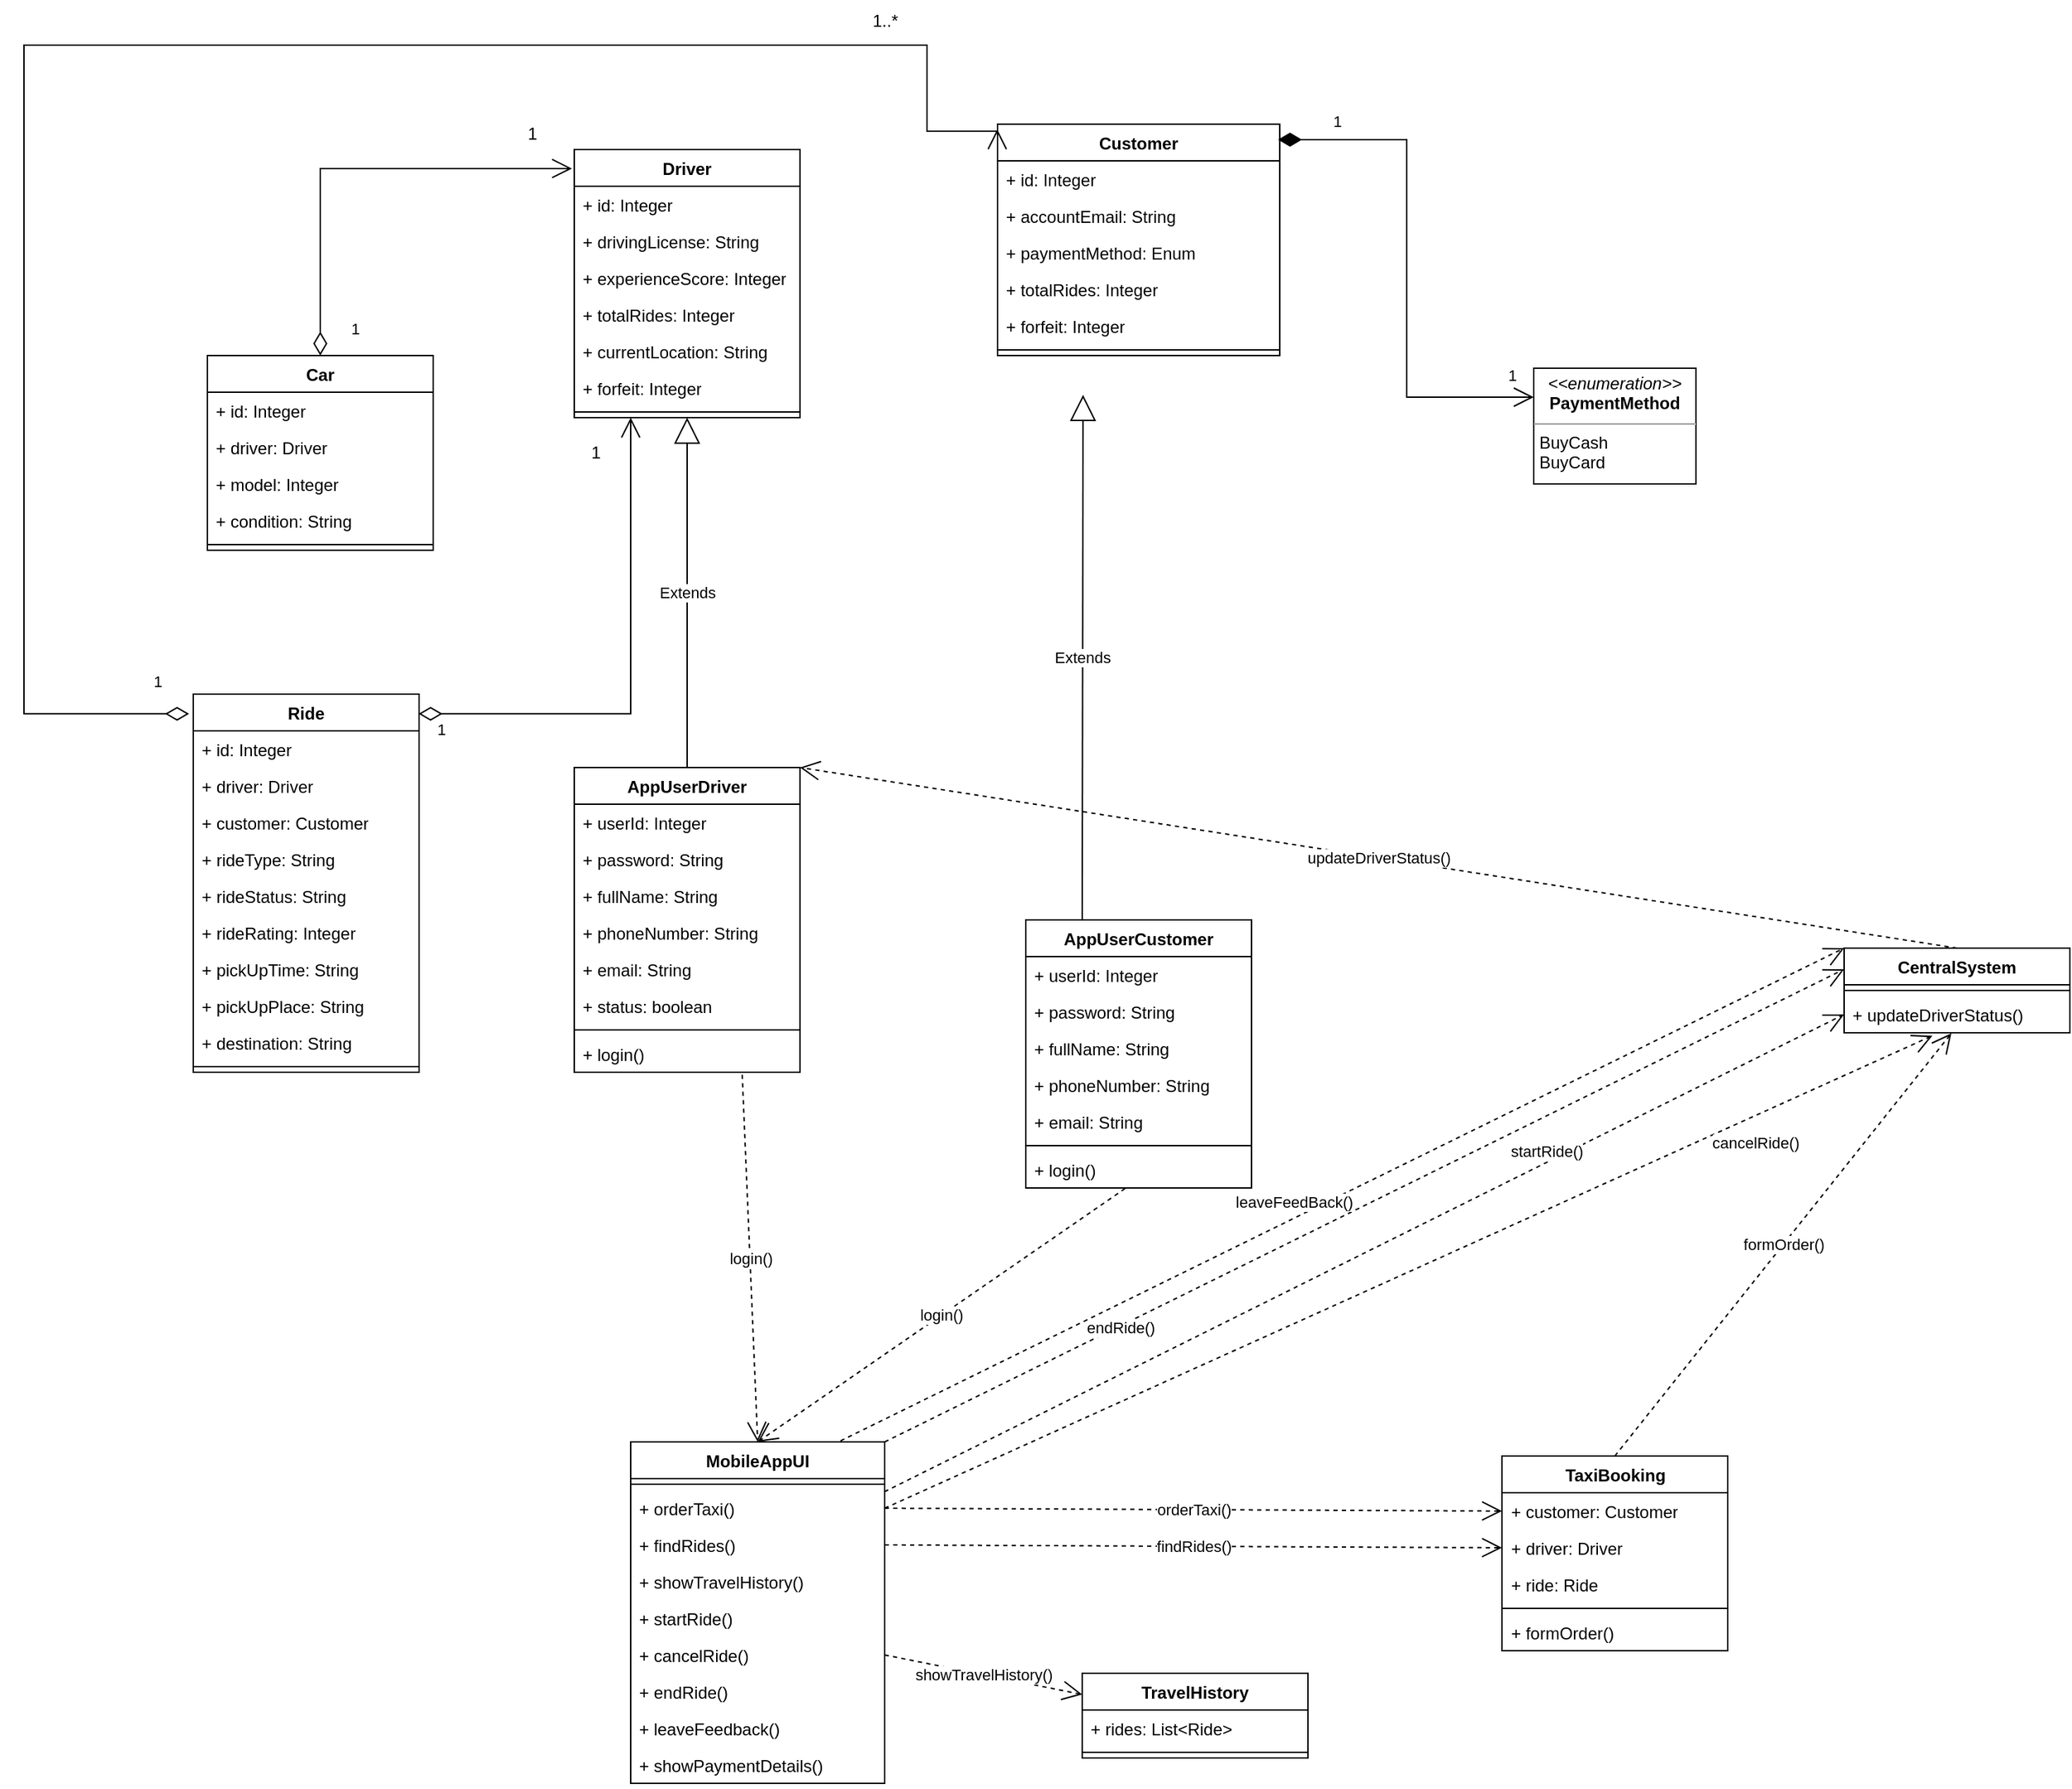 <mxfile version="22.0.6" type="github">
  <diagram name="Страница — 1" id="VMVxRxrSuvd6hhNSu_wA">
    <mxGraphModel dx="4094" dy="1353" grid="1" gridSize="10" guides="1" tooltips="1" connect="1" arrows="1" fold="1" page="1" pageScale="1" pageWidth="827" pageHeight="1169" math="0" shadow="0">
      <root>
        <mxCell id="0" />
        <mxCell id="1" parent="0" />
        <mxCell id="bA0o8jrbdhIKegOQsd1L-2" value="AppUserDriver" style="swimlane;fontStyle=1;align=center;verticalAlign=top;childLayout=stackLayout;horizontal=1;startSize=26;horizontalStack=0;resizeParent=1;resizeParentMax=0;resizeLast=0;collapsible=1;marginBottom=0;whiteSpace=wrap;html=1;" vertex="1" parent="1">
          <mxGeometry x="-450" y="1452" width="160" height="216" as="geometry" />
        </mxCell>
        <mxCell id="bA0o8jrbdhIKegOQsd1L-3" value="+ userId: Integer" style="text;strokeColor=none;fillColor=none;align=left;verticalAlign=top;spacingLeft=4;spacingRight=4;overflow=hidden;rotatable=0;points=[[0,0.5],[1,0.5]];portConstraint=eastwest;whiteSpace=wrap;html=1;" vertex="1" parent="bA0o8jrbdhIKegOQsd1L-2">
          <mxGeometry y="26" width="160" height="26" as="geometry" />
        </mxCell>
        <mxCell id="bA0o8jrbdhIKegOQsd1L-4" value="+ password: String" style="text;strokeColor=none;fillColor=none;align=left;verticalAlign=top;spacingLeft=4;spacingRight=4;overflow=hidden;rotatable=0;points=[[0,0.5],[1,0.5]];portConstraint=eastwest;whiteSpace=wrap;html=1;" vertex="1" parent="bA0o8jrbdhIKegOQsd1L-2">
          <mxGeometry y="52" width="160" height="26" as="geometry" />
        </mxCell>
        <mxCell id="bA0o8jrbdhIKegOQsd1L-5" value="+ fullName: String" style="text;strokeColor=none;fillColor=none;align=left;verticalAlign=top;spacingLeft=4;spacingRight=4;overflow=hidden;rotatable=0;points=[[0,0.5],[1,0.5]];portConstraint=eastwest;whiteSpace=wrap;html=1;" vertex="1" parent="bA0o8jrbdhIKegOQsd1L-2">
          <mxGeometry y="78" width="160" height="26" as="geometry" />
        </mxCell>
        <mxCell id="bA0o8jrbdhIKegOQsd1L-6" value="+ phoneNumber: String" style="text;strokeColor=none;fillColor=none;align=left;verticalAlign=top;spacingLeft=4;spacingRight=4;overflow=hidden;rotatable=0;points=[[0,0.5],[1,0.5]];portConstraint=eastwest;whiteSpace=wrap;html=1;" vertex="1" parent="bA0o8jrbdhIKegOQsd1L-2">
          <mxGeometry y="104" width="160" height="26" as="geometry" />
        </mxCell>
        <mxCell id="bA0o8jrbdhIKegOQsd1L-7" value="+ email: String" style="text;strokeColor=none;fillColor=none;align=left;verticalAlign=top;spacingLeft=4;spacingRight=4;overflow=hidden;rotatable=0;points=[[0,0.5],[1,0.5]];portConstraint=eastwest;whiteSpace=wrap;html=1;" vertex="1" parent="bA0o8jrbdhIKegOQsd1L-2">
          <mxGeometry y="130" width="160" height="26" as="geometry" />
        </mxCell>
        <mxCell id="bA0o8jrbdhIKegOQsd1L-121" value="+ status: boolean" style="text;strokeColor=none;fillColor=none;align=left;verticalAlign=top;spacingLeft=4;spacingRight=4;overflow=hidden;rotatable=0;points=[[0,0.5],[1,0.5]];portConstraint=eastwest;whiteSpace=wrap;html=1;" vertex="1" parent="bA0o8jrbdhIKegOQsd1L-2">
          <mxGeometry y="156" width="160" height="26" as="geometry" />
        </mxCell>
        <mxCell id="bA0o8jrbdhIKegOQsd1L-8" value="" style="line;strokeWidth=1;fillColor=none;align=left;verticalAlign=middle;spacingTop=-1;spacingLeft=3;spacingRight=3;rotatable=0;labelPosition=right;points=[];portConstraint=eastwest;strokeColor=inherit;" vertex="1" parent="bA0o8jrbdhIKegOQsd1L-2">
          <mxGeometry y="182" width="160" height="8" as="geometry" />
        </mxCell>
        <mxCell id="bA0o8jrbdhIKegOQsd1L-78" value="+ login()" style="text;strokeColor=none;fillColor=none;align=left;verticalAlign=top;spacingLeft=4;spacingRight=4;overflow=hidden;rotatable=0;points=[[0,0.5],[1,0.5]];portConstraint=eastwest;whiteSpace=wrap;html=1;" vertex="1" parent="bA0o8jrbdhIKegOQsd1L-2">
          <mxGeometry y="190" width="160" height="26" as="geometry" />
        </mxCell>
        <mxCell id="bA0o8jrbdhIKegOQsd1L-9" value="Driver" style="swimlane;fontStyle=1;align=center;verticalAlign=top;childLayout=stackLayout;horizontal=1;startSize=26;horizontalStack=0;resizeParent=1;resizeParentMax=0;resizeLast=0;collapsible=1;marginBottom=0;whiteSpace=wrap;html=1;" vertex="1" parent="1">
          <mxGeometry x="-450" y="1014" width="160" height="190" as="geometry" />
        </mxCell>
        <mxCell id="bA0o8jrbdhIKegOQsd1L-10" value="+ id: Integer" style="text;strokeColor=none;fillColor=none;align=left;verticalAlign=top;spacingLeft=4;spacingRight=4;overflow=hidden;rotatable=0;points=[[0,0.5],[1,0.5]];portConstraint=eastwest;whiteSpace=wrap;html=1;" vertex="1" parent="bA0o8jrbdhIKegOQsd1L-9">
          <mxGeometry y="26" width="160" height="26" as="geometry" />
        </mxCell>
        <mxCell id="bA0o8jrbdhIKegOQsd1L-12" value="+ drivingLicense: String" style="text;strokeColor=none;fillColor=none;align=left;verticalAlign=top;spacingLeft=4;spacingRight=4;overflow=hidden;rotatable=0;points=[[0,0.5],[1,0.5]];portConstraint=eastwest;whiteSpace=wrap;html=1;" vertex="1" parent="bA0o8jrbdhIKegOQsd1L-9">
          <mxGeometry y="52" width="160" height="26" as="geometry" />
        </mxCell>
        <mxCell id="bA0o8jrbdhIKegOQsd1L-13" value="+ experienceScore: Integer" style="text;strokeColor=none;fillColor=none;align=left;verticalAlign=top;spacingLeft=4;spacingRight=4;overflow=hidden;rotatable=0;points=[[0,0.5],[1,0.5]];portConstraint=eastwest;whiteSpace=wrap;html=1;" vertex="1" parent="bA0o8jrbdhIKegOQsd1L-9">
          <mxGeometry y="78" width="160" height="26" as="geometry" />
        </mxCell>
        <mxCell id="bA0o8jrbdhIKegOQsd1L-14" value="+ totalRides: Integer" style="text;strokeColor=none;fillColor=none;align=left;verticalAlign=top;spacingLeft=4;spacingRight=4;overflow=hidden;rotatable=0;points=[[0,0.5],[1,0.5]];portConstraint=eastwest;whiteSpace=wrap;html=1;" vertex="1" parent="bA0o8jrbdhIKegOQsd1L-9">
          <mxGeometry y="104" width="160" height="26" as="geometry" />
        </mxCell>
        <mxCell id="bA0o8jrbdhIKegOQsd1L-15" value="+ currentLocation: String" style="text;strokeColor=none;fillColor=none;align=left;verticalAlign=top;spacingLeft=4;spacingRight=4;overflow=hidden;rotatable=0;points=[[0,0.5],[1,0.5]];portConstraint=eastwest;whiteSpace=wrap;html=1;" vertex="1" parent="bA0o8jrbdhIKegOQsd1L-9">
          <mxGeometry y="130" width="160" height="26" as="geometry" />
        </mxCell>
        <mxCell id="bA0o8jrbdhIKegOQsd1L-16" value="+ forfeit: Integer" style="text;strokeColor=none;fillColor=none;align=left;verticalAlign=top;spacingLeft=4;spacingRight=4;overflow=hidden;rotatable=0;points=[[0,0.5],[1,0.5]];portConstraint=eastwest;whiteSpace=wrap;html=1;" vertex="1" parent="bA0o8jrbdhIKegOQsd1L-9">
          <mxGeometry y="156" width="160" height="26" as="geometry" />
        </mxCell>
        <mxCell id="bA0o8jrbdhIKegOQsd1L-18" value="" style="line;strokeWidth=1;fillColor=none;align=left;verticalAlign=middle;spacingTop=-1;spacingLeft=3;spacingRight=3;rotatable=0;labelPosition=right;points=[];portConstraint=eastwest;strokeColor=inherit;" vertex="1" parent="bA0o8jrbdhIKegOQsd1L-9">
          <mxGeometry y="182" width="160" height="8" as="geometry" />
        </mxCell>
        <mxCell id="bA0o8jrbdhIKegOQsd1L-19" value="Car" style="swimlane;fontStyle=1;align=center;verticalAlign=top;childLayout=stackLayout;horizontal=1;startSize=26;horizontalStack=0;resizeParent=1;resizeParentMax=0;resizeLast=0;collapsible=1;marginBottom=0;whiteSpace=wrap;html=1;" vertex="1" parent="1">
          <mxGeometry x="-710" y="1160" width="160" height="138" as="geometry" />
        </mxCell>
        <mxCell id="bA0o8jrbdhIKegOQsd1L-20" value="+ id: Integer" style="text;strokeColor=none;fillColor=none;align=left;verticalAlign=top;spacingLeft=4;spacingRight=4;overflow=hidden;rotatable=0;points=[[0,0.5],[1,0.5]];portConstraint=eastwest;whiteSpace=wrap;html=1;" vertex="1" parent="bA0o8jrbdhIKegOQsd1L-19">
          <mxGeometry y="26" width="160" height="26" as="geometry" />
        </mxCell>
        <mxCell id="bA0o8jrbdhIKegOQsd1L-21" value="+ driver: Driver" style="text;strokeColor=none;fillColor=none;align=left;verticalAlign=top;spacingLeft=4;spacingRight=4;overflow=hidden;rotatable=0;points=[[0,0.5],[1,0.5]];portConstraint=eastwest;whiteSpace=wrap;html=1;" vertex="1" parent="bA0o8jrbdhIKegOQsd1L-19">
          <mxGeometry y="52" width="160" height="26" as="geometry" />
        </mxCell>
        <mxCell id="bA0o8jrbdhIKegOQsd1L-22" value="+ model: Integer" style="text;strokeColor=none;fillColor=none;align=left;verticalAlign=top;spacingLeft=4;spacingRight=4;overflow=hidden;rotatable=0;points=[[0,0.5],[1,0.5]];portConstraint=eastwest;whiteSpace=wrap;html=1;" vertex="1" parent="bA0o8jrbdhIKegOQsd1L-19">
          <mxGeometry y="78" width="160" height="26" as="geometry" />
        </mxCell>
        <mxCell id="bA0o8jrbdhIKegOQsd1L-23" value="+ condition: String" style="text;strokeColor=none;fillColor=none;align=left;verticalAlign=top;spacingLeft=4;spacingRight=4;overflow=hidden;rotatable=0;points=[[0,0.5],[1,0.5]];portConstraint=eastwest;whiteSpace=wrap;html=1;" vertex="1" parent="bA0o8jrbdhIKegOQsd1L-19">
          <mxGeometry y="104" width="160" height="26" as="geometry" />
        </mxCell>
        <mxCell id="bA0o8jrbdhIKegOQsd1L-24" value="" style="line;strokeWidth=1;fillColor=none;align=left;verticalAlign=middle;spacingTop=-1;spacingLeft=3;spacingRight=3;rotatable=0;labelPosition=right;points=[];portConstraint=eastwest;strokeColor=inherit;" vertex="1" parent="bA0o8jrbdhIKegOQsd1L-19">
          <mxGeometry y="130" width="160" height="8" as="geometry" />
        </mxCell>
        <mxCell id="bA0o8jrbdhIKegOQsd1L-25" value="Ride" style="swimlane;fontStyle=1;align=center;verticalAlign=top;childLayout=stackLayout;horizontal=1;startSize=26;horizontalStack=0;resizeParent=1;resizeParentMax=0;resizeLast=0;collapsible=1;marginBottom=0;whiteSpace=wrap;html=1;" vertex="1" parent="1">
          <mxGeometry x="-720" y="1400" width="160" height="268" as="geometry" />
        </mxCell>
        <mxCell id="bA0o8jrbdhIKegOQsd1L-26" value="+ id: Integer" style="text;strokeColor=none;fillColor=none;align=left;verticalAlign=top;spacingLeft=4;spacingRight=4;overflow=hidden;rotatable=0;points=[[0,0.5],[1,0.5]];portConstraint=eastwest;whiteSpace=wrap;html=1;" vertex="1" parent="bA0o8jrbdhIKegOQsd1L-25">
          <mxGeometry y="26" width="160" height="26" as="geometry" />
        </mxCell>
        <mxCell id="bA0o8jrbdhIKegOQsd1L-27" value="+ driver: Driver" style="text;strokeColor=none;fillColor=none;align=left;verticalAlign=top;spacingLeft=4;spacingRight=4;overflow=hidden;rotatable=0;points=[[0,0.5],[1,0.5]];portConstraint=eastwest;whiteSpace=wrap;html=1;" vertex="1" parent="bA0o8jrbdhIKegOQsd1L-25">
          <mxGeometry y="52" width="160" height="26" as="geometry" />
        </mxCell>
        <mxCell id="bA0o8jrbdhIKegOQsd1L-28" value="+ customer: Customer" style="text;strokeColor=none;fillColor=none;align=left;verticalAlign=top;spacingLeft=4;spacingRight=4;overflow=hidden;rotatable=0;points=[[0,0.5],[1,0.5]];portConstraint=eastwest;whiteSpace=wrap;html=1;" vertex="1" parent="bA0o8jrbdhIKegOQsd1L-25">
          <mxGeometry y="78" width="160" height="26" as="geometry" />
        </mxCell>
        <mxCell id="bA0o8jrbdhIKegOQsd1L-29" value="+ rideType: String" style="text;strokeColor=none;fillColor=none;align=left;verticalAlign=top;spacingLeft=4;spacingRight=4;overflow=hidden;rotatable=0;points=[[0,0.5],[1,0.5]];portConstraint=eastwest;whiteSpace=wrap;html=1;" vertex="1" parent="bA0o8jrbdhIKegOQsd1L-25">
          <mxGeometry y="104" width="160" height="26" as="geometry" />
        </mxCell>
        <mxCell id="bA0o8jrbdhIKegOQsd1L-30" value="+ rideStatus: String" style="text;strokeColor=none;fillColor=none;align=left;verticalAlign=top;spacingLeft=4;spacingRight=4;overflow=hidden;rotatable=0;points=[[0,0.5],[1,0.5]];portConstraint=eastwest;whiteSpace=wrap;html=1;" vertex="1" parent="bA0o8jrbdhIKegOQsd1L-25">
          <mxGeometry y="130" width="160" height="26" as="geometry" />
        </mxCell>
        <mxCell id="bA0o8jrbdhIKegOQsd1L-31" value="+ rideRating: Integer" style="text;strokeColor=none;fillColor=none;align=left;verticalAlign=top;spacingLeft=4;spacingRight=4;overflow=hidden;rotatable=0;points=[[0,0.5],[1,0.5]];portConstraint=eastwest;whiteSpace=wrap;html=1;" vertex="1" parent="bA0o8jrbdhIKegOQsd1L-25">
          <mxGeometry y="156" width="160" height="26" as="geometry" />
        </mxCell>
        <mxCell id="bA0o8jrbdhIKegOQsd1L-32" value="+ pickUpTime: String" style="text;strokeColor=none;fillColor=none;align=left;verticalAlign=top;spacingLeft=4;spacingRight=4;overflow=hidden;rotatable=0;points=[[0,0.5],[1,0.5]];portConstraint=eastwest;whiteSpace=wrap;html=1;" vertex="1" parent="bA0o8jrbdhIKegOQsd1L-25">
          <mxGeometry y="182" width="160" height="26" as="geometry" />
        </mxCell>
        <mxCell id="bA0o8jrbdhIKegOQsd1L-33" value="+ pickUpPlace: String" style="text;strokeColor=none;fillColor=none;align=left;verticalAlign=top;spacingLeft=4;spacingRight=4;overflow=hidden;rotatable=0;points=[[0,0.5],[1,0.5]];portConstraint=eastwest;whiteSpace=wrap;html=1;" vertex="1" parent="bA0o8jrbdhIKegOQsd1L-25">
          <mxGeometry y="208" width="160" height="26" as="geometry" />
        </mxCell>
        <mxCell id="bA0o8jrbdhIKegOQsd1L-34" value="+ destination: String" style="text;strokeColor=none;fillColor=none;align=left;verticalAlign=top;spacingLeft=4;spacingRight=4;overflow=hidden;rotatable=0;points=[[0,0.5],[1,0.5]];portConstraint=eastwest;whiteSpace=wrap;html=1;" vertex="1" parent="bA0o8jrbdhIKegOQsd1L-25">
          <mxGeometry y="234" width="160" height="26" as="geometry" />
        </mxCell>
        <mxCell id="bA0o8jrbdhIKegOQsd1L-35" value="" style="line;strokeWidth=1;fillColor=none;align=left;verticalAlign=middle;spacingTop=-1;spacingLeft=3;spacingRight=3;rotatable=0;labelPosition=right;points=[];portConstraint=eastwest;strokeColor=inherit;" vertex="1" parent="bA0o8jrbdhIKegOQsd1L-25">
          <mxGeometry y="260" width="160" height="8" as="geometry" />
        </mxCell>
        <mxCell id="bA0o8jrbdhIKegOQsd1L-36" value="Customer" style="swimlane;fontStyle=1;align=center;verticalAlign=top;childLayout=stackLayout;horizontal=1;startSize=26;horizontalStack=0;resizeParent=1;resizeParentMax=0;resizeLast=0;collapsible=1;marginBottom=0;whiteSpace=wrap;html=1;" vertex="1" parent="1">
          <mxGeometry x="-150" y="996" width="200" height="164" as="geometry" />
        </mxCell>
        <mxCell id="bA0o8jrbdhIKegOQsd1L-37" value="+ id: Integer" style="text;strokeColor=none;fillColor=none;align=left;verticalAlign=top;spacingLeft=4;spacingRight=4;overflow=hidden;rotatable=0;points=[[0,0.5],[1,0.5]];portConstraint=eastwest;whiteSpace=wrap;html=1;" vertex="1" parent="bA0o8jrbdhIKegOQsd1L-36">
          <mxGeometry y="26" width="200" height="26" as="geometry" />
        </mxCell>
        <mxCell id="bA0o8jrbdhIKegOQsd1L-38" value="+ accountEmail: String" style="text;strokeColor=none;fillColor=none;align=left;verticalAlign=top;spacingLeft=4;spacingRight=4;overflow=hidden;rotatable=0;points=[[0,0.5],[1,0.5]];portConstraint=eastwest;whiteSpace=wrap;html=1;" vertex="1" parent="bA0o8jrbdhIKegOQsd1L-36">
          <mxGeometry y="52" width="200" height="26" as="geometry" />
        </mxCell>
        <mxCell id="bA0o8jrbdhIKegOQsd1L-65" value="+ paymentMethod: Enum" style="text;strokeColor=none;fillColor=none;align=left;verticalAlign=top;spacingLeft=4;spacingRight=4;overflow=hidden;rotatable=0;points=[[0,0.5],[1,0.5]];portConstraint=eastwest;whiteSpace=wrap;html=1;" vertex="1" parent="bA0o8jrbdhIKegOQsd1L-36">
          <mxGeometry y="78" width="200" height="26" as="geometry" />
        </mxCell>
        <mxCell id="bA0o8jrbdhIKegOQsd1L-41" value="+ totalRides: Integer" style="text;strokeColor=none;fillColor=none;align=left;verticalAlign=top;spacingLeft=4;spacingRight=4;overflow=hidden;rotatable=0;points=[[0,0.5],[1,0.5]];portConstraint=eastwest;whiteSpace=wrap;html=1;" vertex="1" parent="bA0o8jrbdhIKegOQsd1L-36">
          <mxGeometry y="104" width="200" height="26" as="geometry" />
        </mxCell>
        <mxCell id="bA0o8jrbdhIKegOQsd1L-42" value="+ forfeit: Integer" style="text;strokeColor=none;fillColor=none;align=left;verticalAlign=top;spacingLeft=4;spacingRight=4;overflow=hidden;rotatable=0;points=[[0,0.5],[1,0.5]];portConstraint=eastwest;whiteSpace=wrap;html=1;" vertex="1" parent="bA0o8jrbdhIKegOQsd1L-36">
          <mxGeometry y="130" width="200" height="26" as="geometry" />
        </mxCell>
        <mxCell id="bA0o8jrbdhIKegOQsd1L-43" value="" style="line;strokeWidth=1;fillColor=none;align=left;verticalAlign=middle;spacingTop=-1;spacingLeft=3;spacingRight=3;rotatable=0;labelPosition=right;points=[];portConstraint=eastwest;strokeColor=inherit;" vertex="1" parent="bA0o8jrbdhIKegOQsd1L-36">
          <mxGeometry y="156" width="200" height="8" as="geometry" />
        </mxCell>
        <mxCell id="bA0o8jrbdhIKegOQsd1L-50" value="CentralSystem" style="swimlane;fontStyle=1;align=center;verticalAlign=top;childLayout=stackLayout;horizontal=1;startSize=26;horizontalStack=0;resizeParent=1;resizeParentMax=0;resizeLast=0;collapsible=1;marginBottom=0;whiteSpace=wrap;html=1;" vertex="1" parent="1">
          <mxGeometry x="450" y="1580" width="160" height="60" as="geometry" />
        </mxCell>
        <mxCell id="bA0o8jrbdhIKegOQsd1L-52" value="" style="line;strokeWidth=1;fillColor=none;align=left;verticalAlign=middle;spacingTop=-1;spacingLeft=3;spacingRight=3;rotatable=0;labelPosition=right;points=[];portConstraint=eastwest;strokeColor=inherit;" vertex="1" parent="bA0o8jrbdhIKegOQsd1L-50">
          <mxGeometry y="26" width="160" height="8" as="geometry" />
        </mxCell>
        <mxCell id="bA0o8jrbdhIKegOQsd1L-53" value="+ updateDriverStatus()" style="text;strokeColor=none;fillColor=none;align=left;verticalAlign=top;spacingLeft=4;spacingRight=4;overflow=hidden;rotatable=0;points=[[0,0.5],[1,0.5]];portConstraint=eastwest;whiteSpace=wrap;html=1;" vertex="1" parent="bA0o8jrbdhIKegOQsd1L-50">
          <mxGeometry y="34" width="160" height="26" as="geometry" />
        </mxCell>
        <mxCell id="bA0o8jrbdhIKegOQsd1L-64" value="&lt;p style=&quot;margin:0px;margin-top:4px;text-align:center;&quot;&gt;&lt;i&gt;&amp;lt;&amp;lt;enumeration&amp;gt;&amp;gt;&lt;/i&gt;&lt;br&gt;&lt;b&gt;PaymentMethod&lt;/b&gt;&lt;/p&gt;&lt;hr size=&quot;1&quot;&gt;&lt;p style=&quot;margin:0px;margin-left:4px;&quot;&gt;BuyCash&lt;/p&gt;&lt;p style=&quot;margin:0px;margin-left:4px;&quot;&gt;BuyCard&lt;/p&gt;" style="verticalAlign=top;align=left;overflow=fill;fontSize=12;fontFamily=Helvetica;html=1;whiteSpace=wrap;" vertex="1" parent="1">
          <mxGeometry x="230" y="1169" width="115" height="82" as="geometry" />
        </mxCell>
        <mxCell id="bA0o8jrbdhIKegOQsd1L-66" value="1" style="endArrow=open;html=1;endSize=12;startArrow=diamondThin;startSize=14;startFill=1;edgeStyle=orthogonalEdgeStyle;align=left;verticalAlign=bottom;rounded=0;exitX=0.994;exitY=0.067;exitDx=0;exitDy=0;exitPerimeter=0;entryX=0;entryY=0.25;entryDx=0;entryDy=0;" edge="1" parent="1" source="bA0o8jrbdhIKegOQsd1L-36" target="bA0o8jrbdhIKegOQsd1L-64">
          <mxGeometry x="-0.794" y="4" relative="1" as="geometry">
            <mxPoint x="90" y="1180" as="sourcePoint" />
            <mxPoint x="250" y="1180" as="targetPoint" />
            <mxPoint as="offset" />
          </mxGeometry>
        </mxCell>
        <mxCell id="bA0o8jrbdhIKegOQsd1L-67" value="&lt;span style=&quot;color: rgb(0, 0, 0); font-family: Helvetica; font-size: 11px; font-style: normal; font-variant-ligatures: normal; font-variant-caps: normal; font-weight: 400; letter-spacing: normal; orphans: 2; text-align: left; text-indent: 0px; text-transform: none; widows: 2; word-spacing: 0px; -webkit-text-stroke-width: 0px; background-color: rgb(255, 255, 255); text-decoration-thickness: initial; text-decoration-style: initial; text-decoration-color: initial; float: none; display: inline !important;&quot;&gt;1&lt;/span&gt;" style="text;whiteSpace=wrap;html=1;" vertex="1" parent="1">
          <mxGeometry x="210" y="1160" width="20" height="27" as="geometry" />
        </mxCell>
        <mxCell id="bA0o8jrbdhIKegOQsd1L-70" value="MobileAppUI" style="swimlane;fontStyle=1;align=center;verticalAlign=top;childLayout=stackLayout;horizontal=1;startSize=26;horizontalStack=0;resizeParent=1;resizeParentMax=0;resizeLast=0;collapsible=1;marginBottom=0;whiteSpace=wrap;html=1;" vertex="1" parent="1">
          <mxGeometry x="-410" y="1930" width="180" height="242" as="geometry" />
        </mxCell>
        <mxCell id="bA0o8jrbdhIKegOQsd1L-72" value="" style="line;strokeWidth=1;fillColor=none;align=left;verticalAlign=middle;spacingTop=-1;spacingLeft=3;spacingRight=3;rotatable=0;labelPosition=right;points=[];portConstraint=eastwest;strokeColor=inherit;" vertex="1" parent="bA0o8jrbdhIKegOQsd1L-70">
          <mxGeometry y="26" width="180" height="8" as="geometry" />
        </mxCell>
        <mxCell id="bA0o8jrbdhIKegOQsd1L-80" value="+ orderTaxi()" style="text;strokeColor=none;fillColor=none;align=left;verticalAlign=top;spacingLeft=4;spacingRight=4;overflow=hidden;rotatable=0;points=[[0,0.5],[1,0.5]];portConstraint=eastwest;whiteSpace=wrap;html=1;" vertex="1" parent="bA0o8jrbdhIKegOQsd1L-70">
          <mxGeometry y="34" width="180" height="26" as="geometry" />
        </mxCell>
        <mxCell id="bA0o8jrbdhIKegOQsd1L-117" value="+ findRides()" style="text;strokeColor=none;fillColor=none;align=left;verticalAlign=top;spacingLeft=4;spacingRight=4;overflow=hidden;rotatable=0;points=[[0,0.5],[1,0.5]];portConstraint=eastwest;whiteSpace=wrap;html=1;" vertex="1" parent="bA0o8jrbdhIKegOQsd1L-70">
          <mxGeometry y="60" width="180" height="26" as="geometry" />
        </mxCell>
        <mxCell id="bA0o8jrbdhIKegOQsd1L-138" value="+ showTravelHistory()" style="text;strokeColor=none;fillColor=none;align=left;verticalAlign=top;spacingLeft=4;spacingRight=4;overflow=hidden;rotatable=0;points=[[0,0.5],[1,0.5]];portConstraint=eastwest;whiteSpace=wrap;html=1;" vertex="1" parent="bA0o8jrbdhIKegOQsd1L-70">
          <mxGeometry y="86" width="180" height="26" as="geometry" />
        </mxCell>
        <mxCell id="bA0o8jrbdhIKegOQsd1L-139" value="+ startRide()" style="text;strokeColor=none;fillColor=none;align=left;verticalAlign=top;spacingLeft=4;spacingRight=4;overflow=hidden;rotatable=0;points=[[0,0.5],[1,0.5]];portConstraint=eastwest;whiteSpace=wrap;html=1;" vertex="1" parent="bA0o8jrbdhIKegOQsd1L-70">
          <mxGeometry y="112" width="180" height="26" as="geometry" />
        </mxCell>
        <mxCell id="bA0o8jrbdhIKegOQsd1L-140" value="+ cancelRide()" style="text;strokeColor=none;fillColor=none;align=left;verticalAlign=top;spacingLeft=4;spacingRight=4;overflow=hidden;rotatable=0;points=[[0,0.5],[1,0.5]];portConstraint=eastwest;whiteSpace=wrap;html=1;" vertex="1" parent="bA0o8jrbdhIKegOQsd1L-70">
          <mxGeometry y="138" width="180" height="26" as="geometry" />
        </mxCell>
        <mxCell id="bA0o8jrbdhIKegOQsd1L-132" value="+ endRide()" style="text;strokeColor=none;fillColor=none;align=left;verticalAlign=top;spacingLeft=4;spacingRight=4;overflow=hidden;rotatable=0;points=[[0,0.5],[1,0.5]];portConstraint=eastwest;whiteSpace=wrap;html=1;" vertex="1" parent="bA0o8jrbdhIKegOQsd1L-70">
          <mxGeometry y="164" width="180" height="26" as="geometry" />
        </mxCell>
        <mxCell id="bA0o8jrbdhIKegOQsd1L-146" value="+ leaveFeedback()" style="text;strokeColor=none;fillColor=none;align=left;verticalAlign=top;spacingLeft=4;spacingRight=4;overflow=hidden;rotatable=0;points=[[0,0.5],[1,0.5]];portConstraint=eastwest;whiteSpace=wrap;html=1;" vertex="1" parent="bA0o8jrbdhIKegOQsd1L-70">
          <mxGeometry y="190" width="180" height="26" as="geometry" />
        </mxCell>
        <mxCell id="bA0o8jrbdhIKegOQsd1L-147" value="+ showPaymentDetails()" style="text;strokeColor=none;fillColor=none;align=left;verticalAlign=top;spacingLeft=4;spacingRight=4;overflow=hidden;rotatable=0;points=[[0,0.5],[1,0.5]];portConstraint=eastwest;whiteSpace=wrap;html=1;" vertex="1" parent="bA0o8jrbdhIKegOQsd1L-70">
          <mxGeometry y="216" width="180" height="26" as="geometry" />
        </mxCell>
        <mxCell id="bA0o8jrbdhIKegOQsd1L-79" value="login()" style="endArrow=open;endSize=12;dashed=1;html=1;rounded=0;exitX=0.744;exitY=1.068;exitDx=0;exitDy=0;entryX=0.5;entryY=0;entryDx=0;entryDy=0;exitPerimeter=0;" edge="1" parent="1" source="bA0o8jrbdhIKegOQsd1L-78" target="bA0o8jrbdhIKegOQsd1L-70">
          <mxGeometry width="160" relative="1" as="geometry">
            <mxPoint x="-190" y="1750" as="sourcePoint" />
            <mxPoint x="-350" y="1890" as="targetPoint" />
          </mxGeometry>
        </mxCell>
        <mxCell id="bA0o8jrbdhIKegOQsd1L-81" value="TaxiBooking" style="swimlane;fontStyle=1;align=center;verticalAlign=top;childLayout=stackLayout;horizontal=1;startSize=26;horizontalStack=0;resizeParent=1;resizeParentMax=0;resizeLast=0;collapsible=1;marginBottom=0;whiteSpace=wrap;html=1;" vertex="1" parent="1">
          <mxGeometry x="207.5" y="1940" width="160" height="138" as="geometry" />
        </mxCell>
        <mxCell id="bA0o8jrbdhIKegOQsd1L-82" value="+ customer: Customer" style="text;strokeColor=none;fillColor=none;align=left;verticalAlign=top;spacingLeft=4;spacingRight=4;overflow=hidden;rotatable=0;points=[[0,0.5],[1,0.5]];portConstraint=eastwest;whiteSpace=wrap;html=1;" vertex="1" parent="bA0o8jrbdhIKegOQsd1L-81">
          <mxGeometry y="26" width="160" height="26" as="geometry" />
        </mxCell>
        <mxCell id="bA0o8jrbdhIKegOQsd1L-85" value="+ driver: Driver" style="text;strokeColor=none;fillColor=none;align=left;verticalAlign=top;spacingLeft=4;spacingRight=4;overflow=hidden;rotatable=0;points=[[0,0.5],[1,0.5]];portConstraint=eastwest;whiteSpace=wrap;html=1;" vertex="1" parent="bA0o8jrbdhIKegOQsd1L-81">
          <mxGeometry y="52" width="160" height="26" as="geometry" />
        </mxCell>
        <mxCell id="bA0o8jrbdhIKegOQsd1L-134" value="+ ride: Ride" style="text;strokeColor=none;fillColor=none;align=left;verticalAlign=top;spacingLeft=4;spacingRight=4;overflow=hidden;rotatable=0;points=[[0,0.5],[1,0.5]];portConstraint=eastwest;whiteSpace=wrap;html=1;" vertex="1" parent="bA0o8jrbdhIKegOQsd1L-81">
          <mxGeometry y="78" width="160" height="26" as="geometry" />
        </mxCell>
        <mxCell id="bA0o8jrbdhIKegOQsd1L-83" value="" style="line;strokeWidth=1;fillColor=none;align=left;verticalAlign=middle;spacingTop=-1;spacingLeft=3;spacingRight=3;rotatable=0;labelPosition=right;points=[];portConstraint=eastwest;strokeColor=inherit;" vertex="1" parent="bA0o8jrbdhIKegOQsd1L-81">
          <mxGeometry y="104" width="160" height="8" as="geometry" />
        </mxCell>
        <mxCell id="bA0o8jrbdhIKegOQsd1L-84" value="+ formOrder()" style="text;strokeColor=none;fillColor=none;align=left;verticalAlign=top;spacingLeft=4;spacingRight=4;overflow=hidden;rotatable=0;points=[[0,0.5],[1,0.5]];portConstraint=eastwest;whiteSpace=wrap;html=1;" vertex="1" parent="bA0o8jrbdhIKegOQsd1L-81">
          <mxGeometry y="112" width="160" height="26" as="geometry" />
        </mxCell>
        <mxCell id="bA0o8jrbdhIKegOQsd1L-86" value="orderTaxi()" style="endArrow=open;endSize=12;dashed=1;html=1;rounded=0;exitX=1;exitY=0.5;exitDx=0;exitDy=0;entryX=0;entryY=0.5;entryDx=0;entryDy=0;" edge="1" parent="1" source="bA0o8jrbdhIKegOQsd1L-80" target="bA0o8jrbdhIKegOQsd1L-82">
          <mxGeometry width="160" relative="1" as="geometry">
            <mxPoint x="-50" y="1874" as="sourcePoint" />
            <mxPoint x="-47" y="1980" as="targetPoint" />
          </mxGeometry>
        </mxCell>
        <mxCell id="bA0o8jrbdhIKegOQsd1L-102" value="updateDriverStatus()" style="endArrow=open;endSize=12;dashed=1;html=1;rounded=0;exitX=0.5;exitY=0;exitDx=0;exitDy=0;entryX=1;entryY=0;entryDx=0;entryDy=0;" edge="1" parent="1" source="bA0o8jrbdhIKegOQsd1L-50" target="bA0o8jrbdhIKegOQsd1L-2">
          <mxGeometry width="160" relative="1" as="geometry">
            <mxPoint x="120" y="1640" as="sourcePoint" />
            <mxPoint x="290" y="1460" as="targetPoint" />
          </mxGeometry>
        </mxCell>
        <mxCell id="bA0o8jrbdhIKegOQsd1L-108" value="AppUserCustomer" style="swimlane;fontStyle=1;align=center;verticalAlign=top;childLayout=stackLayout;horizontal=1;startSize=26;horizontalStack=0;resizeParent=1;resizeParentMax=0;resizeLast=0;collapsible=1;marginBottom=0;whiteSpace=wrap;html=1;" vertex="1" parent="1">
          <mxGeometry x="-130" y="1560" width="160" height="190" as="geometry" />
        </mxCell>
        <mxCell id="bA0o8jrbdhIKegOQsd1L-109" value="+ userId: Integer" style="text;strokeColor=none;fillColor=none;align=left;verticalAlign=top;spacingLeft=4;spacingRight=4;overflow=hidden;rotatable=0;points=[[0,0.5],[1,0.5]];portConstraint=eastwest;whiteSpace=wrap;html=1;" vertex="1" parent="bA0o8jrbdhIKegOQsd1L-108">
          <mxGeometry y="26" width="160" height="26" as="geometry" />
        </mxCell>
        <mxCell id="bA0o8jrbdhIKegOQsd1L-110" value="+ password: String" style="text;strokeColor=none;fillColor=none;align=left;verticalAlign=top;spacingLeft=4;spacingRight=4;overflow=hidden;rotatable=0;points=[[0,0.5],[1,0.5]];portConstraint=eastwest;whiteSpace=wrap;html=1;" vertex="1" parent="bA0o8jrbdhIKegOQsd1L-108">
          <mxGeometry y="52" width="160" height="26" as="geometry" />
        </mxCell>
        <mxCell id="bA0o8jrbdhIKegOQsd1L-111" value="+ fullName: String" style="text;strokeColor=none;fillColor=none;align=left;verticalAlign=top;spacingLeft=4;spacingRight=4;overflow=hidden;rotatable=0;points=[[0,0.5],[1,0.5]];portConstraint=eastwest;whiteSpace=wrap;html=1;" vertex="1" parent="bA0o8jrbdhIKegOQsd1L-108">
          <mxGeometry y="78" width="160" height="26" as="geometry" />
        </mxCell>
        <mxCell id="bA0o8jrbdhIKegOQsd1L-112" value="+ phoneNumber: String" style="text;strokeColor=none;fillColor=none;align=left;verticalAlign=top;spacingLeft=4;spacingRight=4;overflow=hidden;rotatable=0;points=[[0,0.5],[1,0.5]];portConstraint=eastwest;whiteSpace=wrap;html=1;" vertex="1" parent="bA0o8jrbdhIKegOQsd1L-108">
          <mxGeometry y="104" width="160" height="26" as="geometry" />
        </mxCell>
        <mxCell id="bA0o8jrbdhIKegOQsd1L-113" value="+ email: String" style="text;strokeColor=none;fillColor=none;align=left;verticalAlign=top;spacingLeft=4;spacingRight=4;overflow=hidden;rotatable=0;points=[[0,0.5],[1,0.5]];portConstraint=eastwest;whiteSpace=wrap;html=1;" vertex="1" parent="bA0o8jrbdhIKegOQsd1L-108">
          <mxGeometry y="130" width="160" height="26" as="geometry" />
        </mxCell>
        <mxCell id="bA0o8jrbdhIKegOQsd1L-114" value="" style="line;strokeWidth=1;fillColor=none;align=left;verticalAlign=middle;spacingTop=-1;spacingLeft=3;spacingRight=3;rotatable=0;labelPosition=right;points=[];portConstraint=eastwest;strokeColor=inherit;" vertex="1" parent="bA0o8jrbdhIKegOQsd1L-108">
          <mxGeometry y="156" width="160" height="8" as="geometry" />
        </mxCell>
        <mxCell id="bA0o8jrbdhIKegOQsd1L-115" value="+ login()" style="text;strokeColor=none;fillColor=none;align=left;verticalAlign=top;spacingLeft=4;spacingRight=4;overflow=hidden;rotatable=0;points=[[0,0.5],[1,0.5]];portConstraint=eastwest;whiteSpace=wrap;html=1;" vertex="1" parent="bA0o8jrbdhIKegOQsd1L-108">
          <mxGeometry y="164" width="160" height="26" as="geometry" />
        </mxCell>
        <mxCell id="bA0o8jrbdhIKegOQsd1L-116" value="login()" style="endArrow=open;endSize=12;dashed=1;html=1;rounded=0;exitX=0.44;exitY=1.015;exitDx=0;exitDy=0;entryX=0.5;entryY=0;entryDx=0;entryDy=0;exitPerimeter=0;" edge="1" parent="1" source="bA0o8jrbdhIKegOQsd1L-115" target="bA0o8jrbdhIKegOQsd1L-70">
          <mxGeometry width="160" relative="1" as="geometry">
            <mxPoint x="-221.5" y="1730" as="sourcePoint" />
            <mxPoint x="-118.5" y="1872" as="targetPoint" />
          </mxGeometry>
        </mxCell>
        <mxCell id="bA0o8jrbdhIKegOQsd1L-118" value="findRides()" style="endArrow=open;endSize=12;dashed=1;html=1;rounded=0;exitX=1;exitY=0.5;exitDx=0;exitDy=0;entryX=0;entryY=0.5;entryDx=0;entryDy=0;" edge="1" parent="1" source="bA0o8jrbdhIKegOQsd1L-117" target="bA0o8jrbdhIKegOQsd1L-85">
          <mxGeometry width="160" relative="1" as="geometry">
            <mxPoint x="-170" y="1893" as="sourcePoint" />
            <mxPoint x="37" y="1870" as="targetPoint" />
          </mxGeometry>
        </mxCell>
        <mxCell id="bA0o8jrbdhIKegOQsd1L-120" value="formOrder()" style="endArrow=open;endSize=12;dashed=1;html=1;rounded=0;exitX=0.5;exitY=0;exitDx=0;exitDy=0;entryX=0.475;entryY=1.015;entryDx=0;entryDy=0;entryPerimeter=0;" edge="1" parent="1" source="bA0o8jrbdhIKegOQsd1L-81" target="bA0o8jrbdhIKegOQsd1L-53">
          <mxGeometry width="160" relative="1" as="geometry">
            <mxPoint x="210" y="1830" as="sourcePoint" />
            <mxPoint x="420" y="1822" as="targetPoint" />
          </mxGeometry>
        </mxCell>
        <mxCell id="bA0o8jrbdhIKegOQsd1L-123" value="1" style="endArrow=open;html=1;endSize=12;startArrow=diamondThin;startSize=14;startFill=0;edgeStyle=orthogonalEdgeStyle;align=left;verticalAlign=bottom;rounded=0;exitX=0.5;exitY=0;exitDx=0;exitDy=0;entryX=-0.01;entryY=0.071;entryDx=0;entryDy=0;entryPerimeter=0;" edge="1" parent="1" source="bA0o8jrbdhIKegOQsd1L-19" target="bA0o8jrbdhIKegOQsd1L-9">
          <mxGeometry x="-0.937" y="-20" relative="1" as="geometry">
            <mxPoint x="-630" y="1070" as="sourcePoint" />
            <mxPoint x="-470" y="1070" as="targetPoint" />
            <mxPoint as="offset" />
          </mxGeometry>
        </mxCell>
        <mxCell id="bA0o8jrbdhIKegOQsd1L-124" value="1" style="text;html=1;align=center;verticalAlign=middle;resizable=0;points=[];autosize=1;strokeColor=none;fillColor=none;" vertex="1" parent="1">
          <mxGeometry x="-495" y="988" width="30" height="30" as="geometry" />
        </mxCell>
        <mxCell id="bA0o8jrbdhIKegOQsd1L-125" value="1" style="endArrow=open;html=1;endSize=12;startArrow=diamondThin;startSize=14;startFill=0;edgeStyle=orthogonalEdgeStyle;align=left;verticalAlign=bottom;rounded=0;exitX=0.998;exitY=0.052;exitDx=0;exitDy=0;entryX=0.25;entryY=1;entryDx=0;entryDy=0;exitPerimeter=0;" edge="1" parent="1" source="bA0o8jrbdhIKegOQsd1L-25" target="bA0o8jrbdhIKegOQsd1L-9">
          <mxGeometry x="-0.937" y="-20" relative="1" as="geometry">
            <mxPoint x="-970" y="1291" as="sourcePoint" />
            <mxPoint x="-792" y="1150" as="targetPoint" />
            <mxPoint as="offset" />
          </mxGeometry>
        </mxCell>
        <mxCell id="bA0o8jrbdhIKegOQsd1L-126" value="1" style="text;html=1;align=center;verticalAlign=middle;resizable=0;points=[];autosize=1;strokeColor=none;fillColor=none;" vertex="1" parent="1">
          <mxGeometry x="-450" y="1214" width="30" height="30" as="geometry" />
        </mxCell>
        <mxCell id="bA0o8jrbdhIKegOQsd1L-127" value="Extends" style="endArrow=block;endSize=16;endFill=0;html=1;rounded=0;exitX=0.5;exitY=0;exitDx=0;exitDy=0;entryX=0.5;entryY=1;entryDx=0;entryDy=0;" edge="1" parent="1" source="bA0o8jrbdhIKegOQsd1L-2" target="bA0o8jrbdhIKegOQsd1L-9">
          <mxGeometry width="160" relative="1" as="geometry">
            <mxPoint x="-300" y="1370" as="sourcePoint" />
            <mxPoint x="-140" y="1370" as="targetPoint" />
          </mxGeometry>
        </mxCell>
        <mxCell id="bA0o8jrbdhIKegOQsd1L-128" value="Extends" style="endArrow=block;endSize=16;endFill=0;html=1;rounded=0;exitX=0.25;exitY=0;exitDx=0;exitDy=0;entryX=0.303;entryY=1.073;entryDx=0;entryDy=0;entryPerimeter=0;" edge="1" parent="1" source="bA0o8jrbdhIKegOQsd1L-108">
          <mxGeometry width="160" relative="1" as="geometry">
            <mxPoint x="-110" y="1543" as="sourcePoint" />
            <mxPoint x="-89.4" y="1187.898" as="targetPoint" />
          </mxGeometry>
        </mxCell>
        <mxCell id="bA0o8jrbdhIKegOQsd1L-129" value="1" style="endArrow=open;html=1;endSize=12;startArrow=diamondThin;startSize=14;startFill=0;edgeStyle=orthogonalEdgeStyle;align=left;verticalAlign=bottom;rounded=0;exitX=-0.019;exitY=0.052;exitDx=0;exitDy=0;entryX=-0.001;entryY=0.022;entryDx=0;entryDy=0;exitPerimeter=0;entryPerimeter=0;" edge="1" parent="1" source="bA0o8jrbdhIKegOQsd1L-25" target="bA0o8jrbdhIKegOQsd1L-36">
          <mxGeometry x="-0.96" y="-14" relative="1" as="geometry">
            <mxPoint x="-1000" y="1350" as="sourcePoint" />
            <mxPoint x="-840" y="1140" as="targetPoint" />
            <mxPoint as="offset" />
            <Array as="points">
              <mxPoint x="-840" y="1414" />
              <mxPoint x="-840" y="940" />
              <mxPoint x="-200" y="940" />
              <mxPoint x="-200" y="1001" />
            </Array>
          </mxGeometry>
        </mxCell>
        <mxCell id="bA0o8jrbdhIKegOQsd1L-130" value="1..*" style="text;html=1;align=center;verticalAlign=middle;resizable=0;points=[];autosize=1;strokeColor=none;fillColor=none;" vertex="1" parent="1">
          <mxGeometry x="-250" y="908" width="40" height="30" as="geometry" />
        </mxCell>
        <mxCell id="bA0o8jrbdhIKegOQsd1L-133" value="endRide()" style="endArrow=open;endSize=12;dashed=1;html=1;rounded=0;exitX=1;exitY=0;exitDx=0;exitDy=0;entryX=0;entryY=0.25;entryDx=0;entryDy=0;" edge="1" parent="1" source="bA0o8jrbdhIKegOQsd1L-70" target="bA0o8jrbdhIKegOQsd1L-50">
          <mxGeometry x="-0.511" y="-1" width="160" relative="1" as="geometry">
            <mxPoint x="-240" y="2030" as="sourcePoint" />
            <mxPoint x="110" y="2032" as="targetPoint" />
            <mxPoint as="offset" />
          </mxGeometry>
        </mxCell>
        <mxCell id="bA0o8jrbdhIKegOQsd1L-135" value="startRide()" style="endArrow=open;endSize=12;dashed=1;html=1;rounded=0;exitX=0.999;exitY=0.146;exitDx=0;exitDy=0;entryX=0;entryY=0.5;entryDx=0;entryDy=0;exitPerimeter=0;" edge="1" parent="1" source="bA0o8jrbdhIKegOQsd1L-70" target="bA0o8jrbdhIKegOQsd1L-53">
          <mxGeometry x="0.388" y="7" width="160" relative="1" as="geometry">
            <mxPoint x="-210" y="1999" as="sourcePoint" />
            <mxPoint x="279" y="1630" as="targetPoint" />
            <mxPoint as="offset" />
          </mxGeometry>
        </mxCell>
        <mxCell id="bA0o8jrbdhIKegOQsd1L-136" value="cancelRide()" style="endArrow=open;endSize=12;dashed=1;html=1;rounded=0;exitX=1;exitY=0.5;exitDx=0;exitDy=0;entryX=0.391;entryY=1.081;entryDx=0;entryDy=0;entryPerimeter=0;" edge="1" parent="1" source="bA0o8jrbdhIKegOQsd1L-80" target="bA0o8jrbdhIKegOQsd1L-53">
          <mxGeometry x="0.643" y="-18" width="160" relative="1" as="geometry">
            <mxPoint x="-190" y="1966" as="sourcePoint" />
            <mxPoint x="320" y="1620" as="targetPoint" />
            <mxPoint as="offset" />
          </mxGeometry>
        </mxCell>
        <mxCell id="bA0o8jrbdhIKegOQsd1L-141" value="TravelHistory" style="swimlane;fontStyle=1;align=center;verticalAlign=top;childLayout=stackLayout;horizontal=1;startSize=26;horizontalStack=0;resizeParent=1;resizeParentMax=0;resizeLast=0;collapsible=1;marginBottom=0;whiteSpace=wrap;html=1;" vertex="1" parent="1">
          <mxGeometry x="-90" y="2094" width="160" height="60" as="geometry" />
        </mxCell>
        <mxCell id="bA0o8jrbdhIKegOQsd1L-142" value="+ rides: List&amp;lt;Ride&amp;gt;" style="text;strokeColor=none;fillColor=none;align=left;verticalAlign=top;spacingLeft=4;spacingRight=4;overflow=hidden;rotatable=0;points=[[0,0.5],[1,0.5]];portConstraint=eastwest;whiteSpace=wrap;html=1;" vertex="1" parent="bA0o8jrbdhIKegOQsd1L-141">
          <mxGeometry y="26" width="160" height="26" as="geometry" />
        </mxCell>
        <mxCell id="bA0o8jrbdhIKegOQsd1L-143" value="" style="line;strokeWidth=1;fillColor=none;align=left;verticalAlign=middle;spacingTop=-1;spacingLeft=3;spacingRight=3;rotatable=0;labelPosition=right;points=[];portConstraint=eastwest;strokeColor=inherit;" vertex="1" parent="bA0o8jrbdhIKegOQsd1L-141">
          <mxGeometry y="52" width="160" height="8" as="geometry" />
        </mxCell>
        <mxCell id="bA0o8jrbdhIKegOQsd1L-145" value="showTravelHistory()" style="endArrow=open;endSize=12;dashed=1;html=1;rounded=0;exitX=1;exitY=0.5;exitDx=0;exitDy=0;entryX=0;entryY=0.25;entryDx=0;entryDy=0;" edge="1" parent="1" source="bA0o8jrbdhIKegOQsd1L-140" target="bA0o8jrbdhIKegOQsd1L-141">
          <mxGeometry width="160" relative="1" as="geometry">
            <mxPoint x="-270" y="2230" as="sourcePoint" />
            <mxPoint x="188" y="2232" as="targetPoint" />
          </mxGeometry>
        </mxCell>
        <mxCell id="bA0o8jrbdhIKegOQsd1L-148" value="leaveFeedBack()" style="endArrow=open;endSize=12;dashed=1;html=1;rounded=0;entryX=0;entryY=0;entryDx=0;entryDy=0;exitX=0.826;exitY=-0.003;exitDx=0;exitDy=0;exitPerimeter=0;" edge="1" parent="1" source="bA0o8jrbdhIKegOQsd1L-70" target="bA0o8jrbdhIKegOQsd1L-50">
          <mxGeometry x="-0.084" y="10" width="160" relative="1" as="geometry">
            <mxPoint x="-210" y="1880" as="sourcePoint" />
            <mxPoint x="523" y="1652" as="targetPoint" />
            <mxPoint as="offset" />
          </mxGeometry>
        </mxCell>
      </root>
    </mxGraphModel>
  </diagram>
</mxfile>
